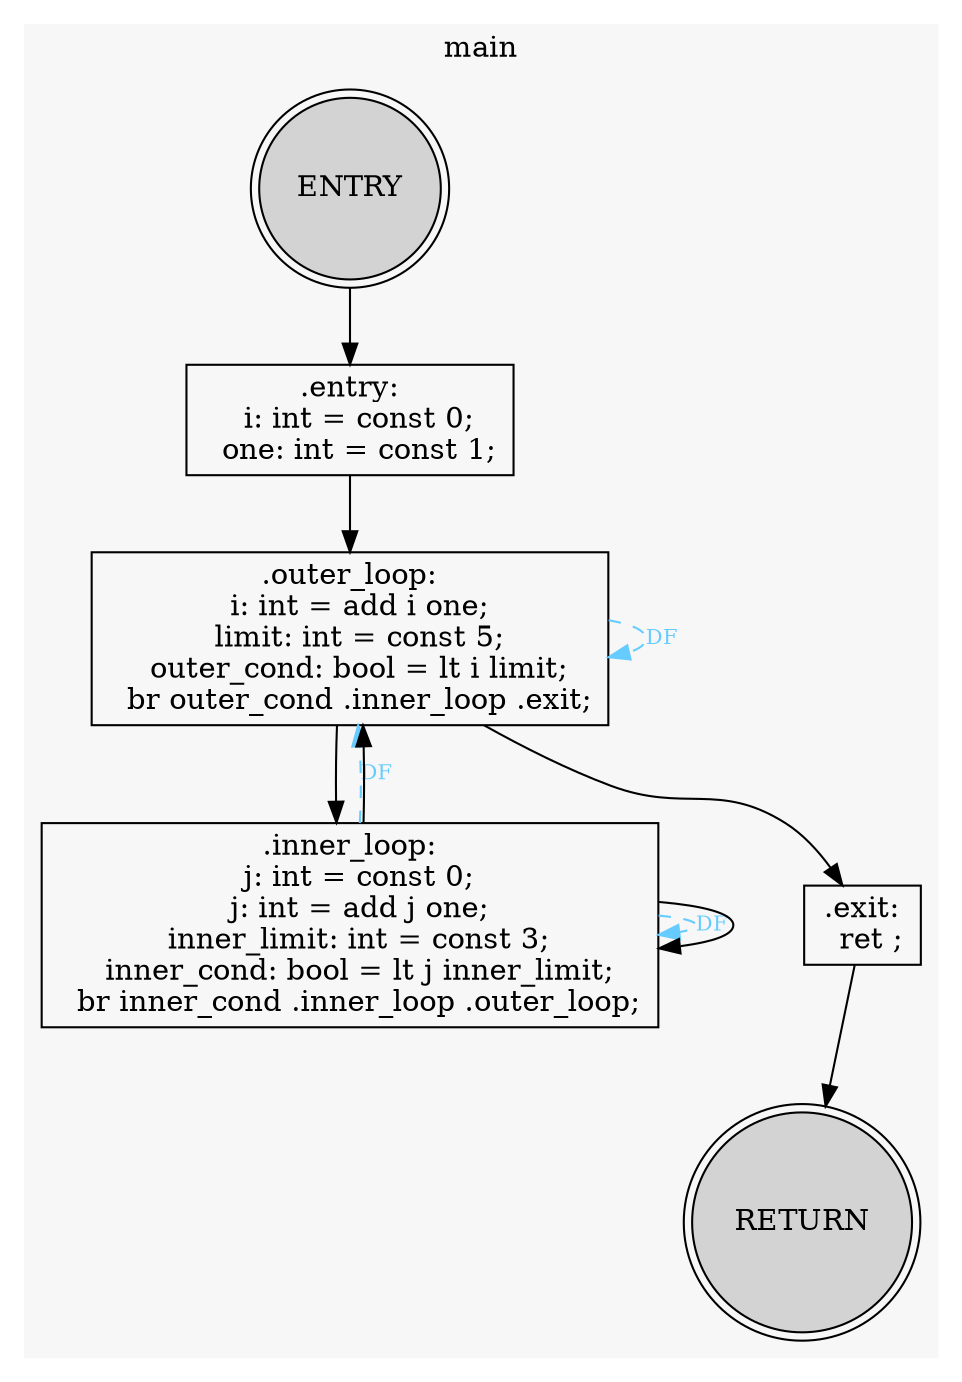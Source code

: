 // Control Flow Graph
digraph CFG {
	subgraph cluster_main {
		label=main
		color="#f7f7f7"
		style=filled
		rankdir=TB
		FUNC_main_NODE_ENTRY [label=ENTRY fillcolor=lightgray shape=doublecircle style=filled]
		FUNC_main_NODE_ENTRY -> FUNC_main_NODE_entry
		FUNC_main_NODE_entry [label=".entry:
  i: int = const 0;
  one: int = const 1;" shape=box]
		FUNC_main_NODE_entry -> FUNC_main_NODE_outer_loop
		FUNC_main_NODE_outer_loop [label=".outer_loop:
  i: int = add i one;
  limit: int = const 5;
  outer_cond: bool = lt i limit;
  br outer_cond .inner_loop .exit;" shape=box]
		FUNC_main_NODE_outer_loop -> FUNC_main_NODE_outer_loop [label=DF color="#66ccff" constraint=false fontcolor="#66ccff" fontsize=10 style=dashed]
		FUNC_main_NODE_outer_loop -> FUNC_main_NODE_inner_loop
		FUNC_main_NODE_outer_loop -> FUNC_main_NODE_exit
		FUNC_main_NODE_inner_loop [label=".inner_loop:
  j: int = const 0;
  j: int = add j one;
  inner_limit: int = const 3;
  inner_cond: bool = lt j inner_limit;
  br inner_cond .inner_loop .outer_loop;" shape=box]
		FUNC_main_NODE_inner_loop -> FUNC_main_NODE_inner_loop [label=DF color="#66ccff" constraint=false fontcolor="#66ccff" fontsize=10 style=dashed]
		FUNC_main_NODE_inner_loop -> FUNC_main_NODE_outer_loop [label=DF color="#66ccff" constraint=false fontcolor="#66ccff" fontsize=10 style=dashed]
		FUNC_main_NODE_inner_loop -> FUNC_main_NODE_inner_loop
		FUNC_main_NODE_inner_loop -> FUNC_main_NODE_outer_loop
		FUNC_main_NODE_exit [label=".exit:
  ret ;" shape=box]
		FUNC_main_NODE_exit -> FUNC_main_NODE_RETURN
		FUNC_main_NODE_RETURN [label=RETURN fillcolor=lightgray shape=doublecircle style=filled]
	}
}
